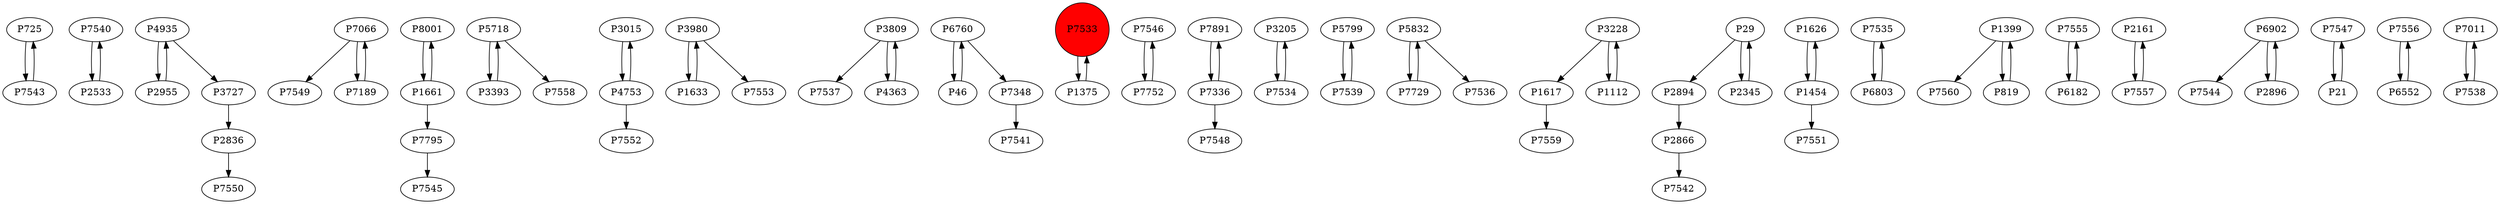 digraph {
	P725 -> P7543
	P7543 -> P725
	P7540 -> P2533
	P4935 -> P2955
	P7066 -> P7549
	P8001 -> P1661
	P5718 -> P3393
	P3015 -> P4753
	P3980 -> P1633
	P3393 -> P5718
	P3809 -> P7537
	P6760 -> P46
	P7533 -> P1375
	P7546 -> P7752
	P7891 -> P7336
	P3205 -> P7534
	P3727 -> P2836
	P7336 -> P7891
	P5799 -> P7539
	P6760 -> P7348
	P5832 -> P7729
	P3228 -> P1617
	P2866 -> P7542
	P1626 -> P1454
	P1112 -> P3228
	P7535 -> P6803
	P1399 -> P7560
	P7534 -> P3205
	P6803 -> P7535
	P7348 -> P7541
	P2894 -> P2866
	P3228 -> P1112
	P7555 -> P6182
	P3980 -> P7553
	P1454 -> P1626
	P1661 -> P8001
	P7795 -> P7545
	P5718 -> P7558
	P7729 -> P5832
	P2161 -> P7557
	P4363 -> P3809
	P7557 -> P2161
	P3809 -> P4363
	P2836 -> P7550
	P7539 -> P5799
	P6902 -> P7544
	P4753 -> P7552
	P1617 -> P7559
	P1375 -> P7533
	P2896 -> P6902
	P7547 -> P21
	P46 -> P6760
	P7556 -> P6552
	P1454 -> P7551
	P29 -> P2894
	P7336 -> P7548
	P1633 -> P3980
	P1661 -> P7795
	P819 -> P1399
	P2345 -> P29
	P4935 -> P3727
	P7011 -> P7538
	P6182 -> P7555
	P7538 -> P7011
	P1399 -> P819
	P6902 -> P2896
	P2533 -> P7540
	P4753 -> P3015
	P2955 -> P4935
	P7189 -> P7066
	P29 -> P2345
	P6552 -> P7556
	P7752 -> P7546
	P7066 -> P7189
	P21 -> P7547
	P5832 -> P7536
	P7533 [shape=circle]
	P7533 [style=filled]
	P7533 [fillcolor=red]
}
